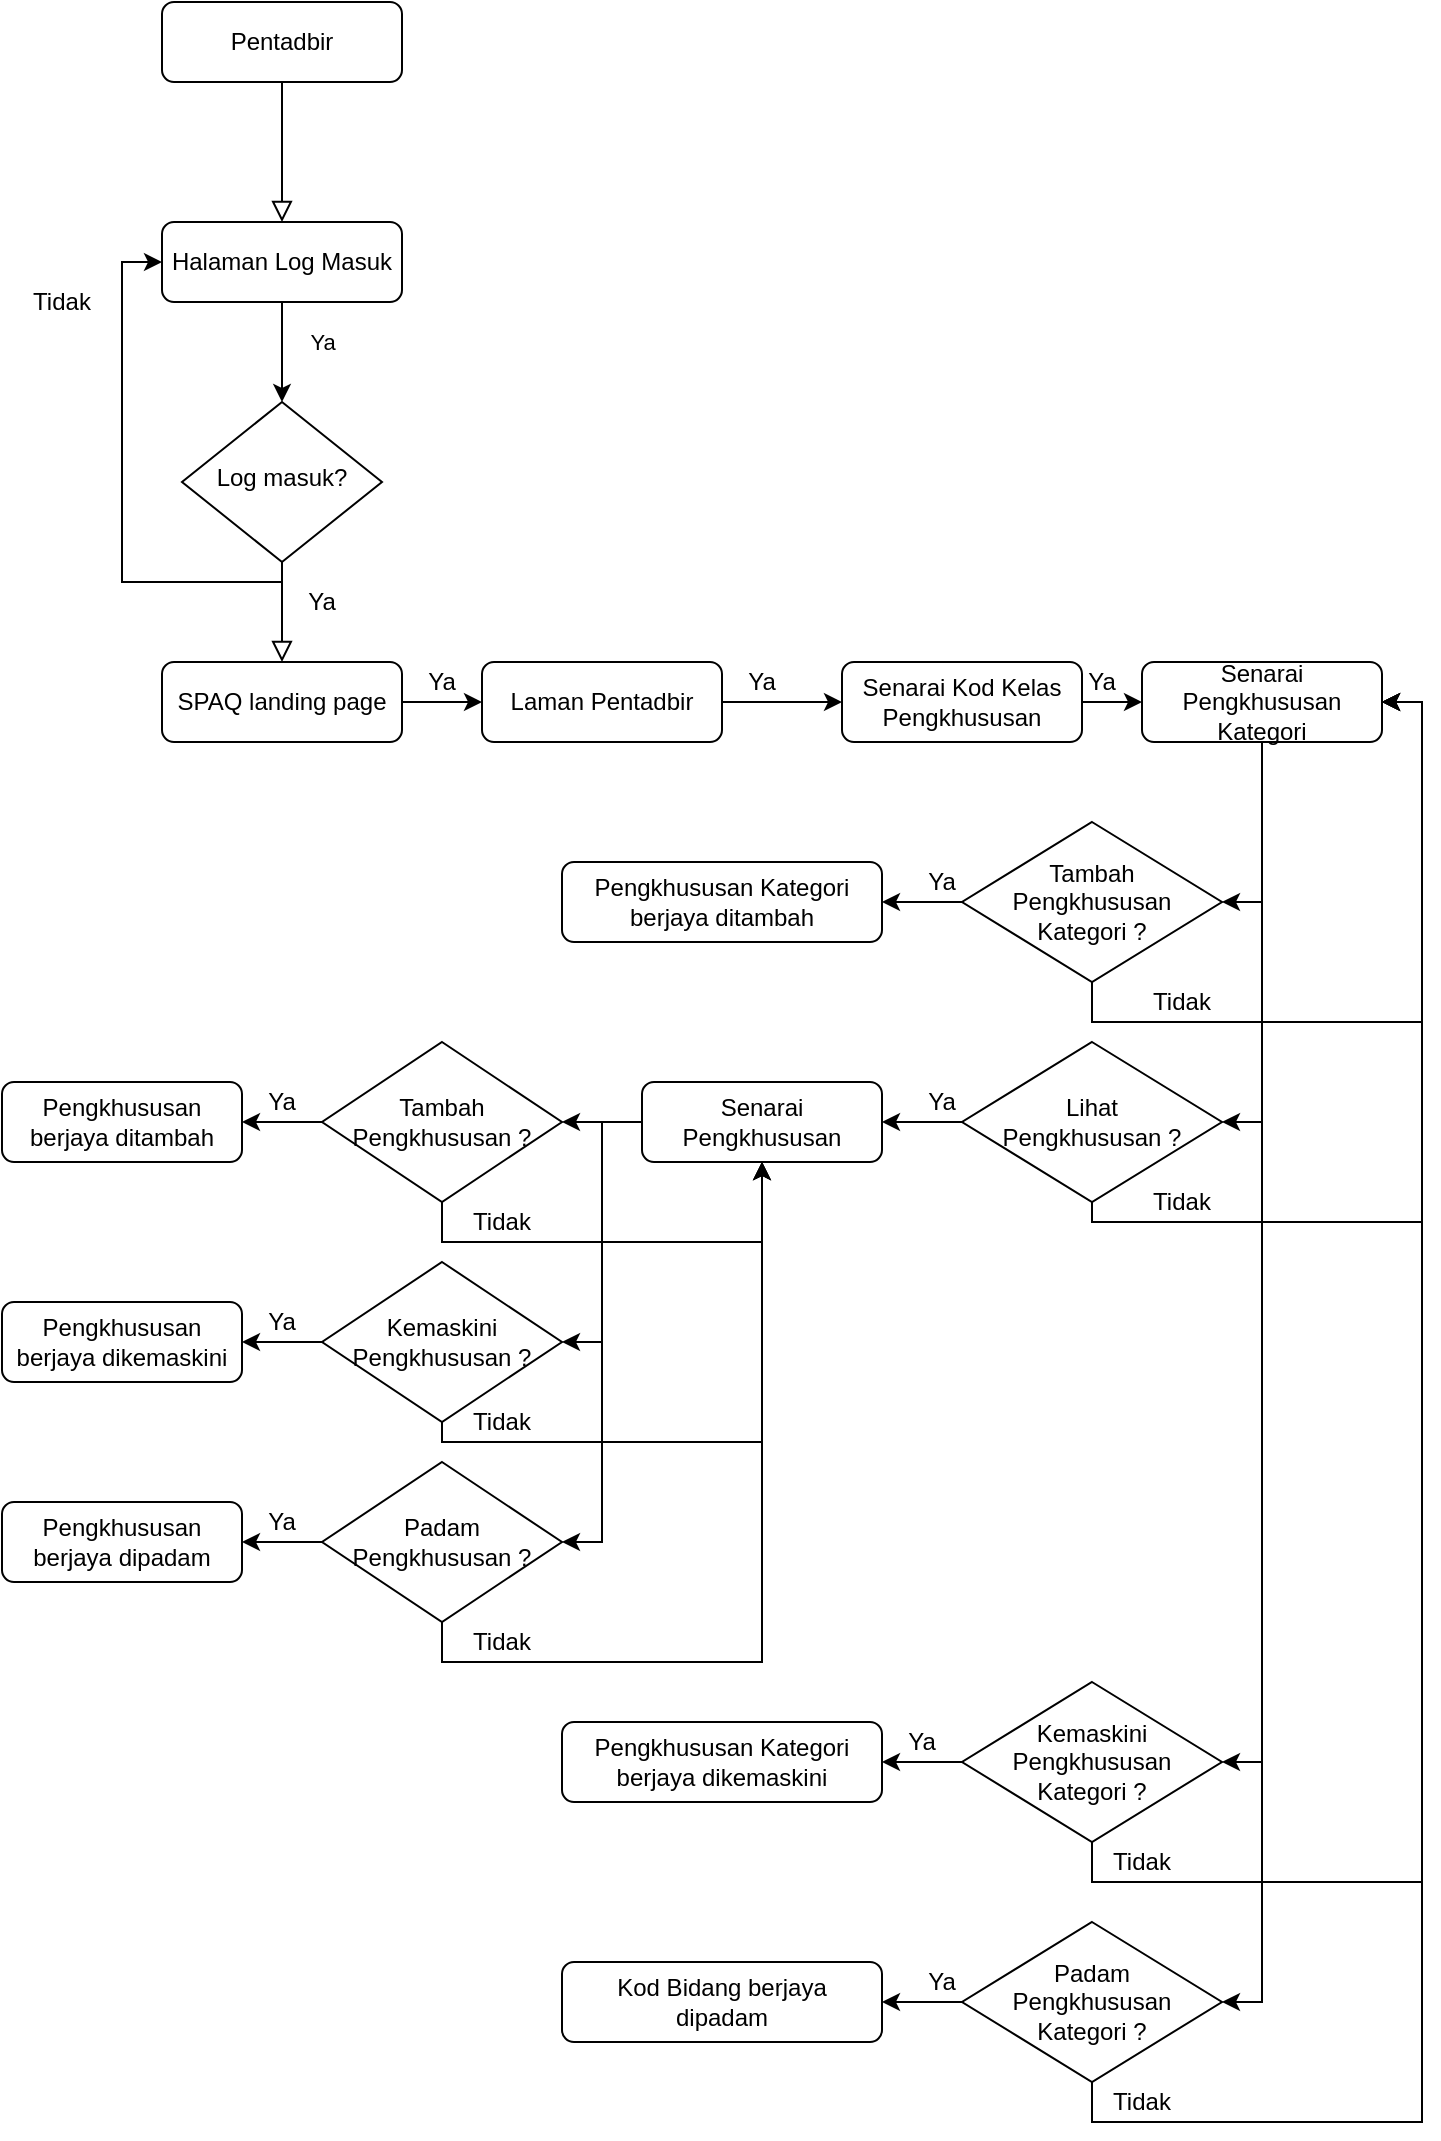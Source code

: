 <mxfile version="16.4.0" type="device"><diagram id="C5RBs43oDa-KdzZeNtuy" name="Page-1"><mxGraphModel dx="1038" dy="649" grid="1" gridSize="10" guides="1" tooltips="1" connect="1" arrows="1" fold="1" page="1" pageScale="1" pageWidth="827" pageHeight="1169" math="0" shadow="0"><root><mxCell id="WIyWlLk6GJQsqaUBKTNV-0"/><mxCell id="WIyWlLk6GJQsqaUBKTNV-1" parent="WIyWlLk6GJQsqaUBKTNV-0"/><mxCell id="WIyWlLk6GJQsqaUBKTNV-2" value="" style="rounded=0;html=1;jettySize=auto;orthogonalLoop=1;fontSize=11;endArrow=block;endFill=0;endSize=8;strokeWidth=1;shadow=0;labelBackgroundColor=none;edgeStyle=orthogonalEdgeStyle;" parent="WIyWlLk6GJQsqaUBKTNV-1" source="WIyWlLk6GJQsqaUBKTNV-3" edge="1"><mxGeometry relative="1" as="geometry"><mxPoint x="220" y="190" as="targetPoint"/><Array as="points"><mxPoint x="220" y="150"/><mxPoint x="220" y="150"/></Array></mxGeometry></mxCell><mxCell id="WIyWlLk6GJQsqaUBKTNV-3" value="Pentadbir" style="rounded=1;whiteSpace=wrap;html=1;fontSize=12;glass=0;strokeWidth=1;shadow=0;" parent="WIyWlLk6GJQsqaUBKTNV-1" vertex="1"><mxGeometry x="160" y="80" width="120" height="40" as="geometry"/></mxCell><mxCell id="WIyWlLk6GJQsqaUBKTNV-4" value="Ya" style="rounded=0;html=1;jettySize=auto;orthogonalLoop=1;fontSize=11;endArrow=block;endFill=0;endSize=8;strokeWidth=1;shadow=0;labelBackgroundColor=none;edgeStyle=orthogonalEdgeStyle;" parent="WIyWlLk6GJQsqaUBKTNV-1" source="WIyWlLk6GJQsqaUBKTNV-6" edge="1"><mxGeometry x="-1" y="112" relative="1" as="geometry"><mxPoint x="-92" y="-110" as="offset"/><mxPoint x="220" y="410" as="targetPoint"/></mxGeometry></mxCell><mxCell id="wQ1c3mNaPwX37DSXlB6W-2" style="edgeStyle=orthogonalEdgeStyle;rounded=0;orthogonalLoop=1;jettySize=auto;html=1;entryX=0;entryY=0.5;entryDx=0;entryDy=0;" parent="WIyWlLk6GJQsqaUBKTNV-1" source="WIyWlLk6GJQsqaUBKTNV-6" target="wQ1c3mNaPwX37DSXlB6W-0" edge="1"><mxGeometry relative="1" as="geometry"><Array as="points"><mxPoint x="220" y="370"/><mxPoint x="140" y="370"/><mxPoint x="140" y="210"/></Array></mxGeometry></mxCell><mxCell id="WIyWlLk6GJQsqaUBKTNV-6" value="Log masuk?" style="rhombus;whiteSpace=wrap;html=1;shadow=0;fontFamily=Helvetica;fontSize=12;align=center;strokeWidth=1;spacing=6;spacingTop=-4;" parent="WIyWlLk6GJQsqaUBKTNV-1" vertex="1"><mxGeometry x="170" y="280" width="100" height="80" as="geometry"/></mxCell><mxCell id="wQ1c3mNaPwX37DSXlB6W-3" style="edgeStyle=orthogonalEdgeStyle;rounded=0;orthogonalLoop=1;jettySize=auto;html=1;entryX=0;entryY=0.5;entryDx=0;entryDy=0;" parent="WIyWlLk6GJQsqaUBKTNV-1" source="WIyWlLk6GJQsqaUBKTNV-11" target="WIyWlLk6GJQsqaUBKTNV-12" edge="1"><mxGeometry relative="1" as="geometry"/></mxCell><mxCell id="WIyWlLk6GJQsqaUBKTNV-11" value="SPAQ landing page" style="rounded=1;whiteSpace=wrap;html=1;fontSize=12;glass=0;strokeWidth=1;shadow=0;" parent="WIyWlLk6GJQsqaUBKTNV-1" vertex="1"><mxGeometry x="160" y="410" width="120" height="40" as="geometry"/></mxCell><mxCell id="f2vMwZhSjut14dW5KTqg-9" style="edgeStyle=orthogonalEdgeStyle;rounded=0;orthogonalLoop=1;jettySize=auto;html=1;entryX=0;entryY=0.5;entryDx=0;entryDy=0;" parent="WIyWlLk6GJQsqaUBKTNV-1" source="WIyWlLk6GJQsqaUBKTNV-12" target="f2vMwZhSjut14dW5KTqg-0" edge="1"><mxGeometry relative="1" as="geometry"/></mxCell><mxCell id="WIyWlLk6GJQsqaUBKTNV-12" value="Laman Pentadbir" style="rounded=1;whiteSpace=wrap;html=1;fontSize=12;glass=0;strokeWidth=1;shadow=0;" parent="WIyWlLk6GJQsqaUBKTNV-1" vertex="1"><mxGeometry x="320" y="410" width="120" height="40" as="geometry"/></mxCell><mxCell id="wQ1c3mNaPwX37DSXlB6W-1" style="edgeStyle=orthogonalEdgeStyle;rounded=0;orthogonalLoop=1;jettySize=auto;html=1;entryX=0.5;entryY=0;entryDx=0;entryDy=0;" parent="WIyWlLk6GJQsqaUBKTNV-1" source="wQ1c3mNaPwX37DSXlB6W-0" target="WIyWlLk6GJQsqaUBKTNV-6" edge="1"><mxGeometry relative="1" as="geometry"/></mxCell><mxCell id="wQ1c3mNaPwX37DSXlB6W-0" value="Halaman Log Masuk" style="rounded=1;whiteSpace=wrap;html=1;fontSize=12;glass=0;strokeWidth=1;shadow=0;strokeColor=#000000;" parent="WIyWlLk6GJQsqaUBKTNV-1" vertex="1"><mxGeometry x="160" y="190" width="120" height="40" as="geometry"/></mxCell><mxCell id="wQ1c3mNaPwX37DSXlB6W-12" value="Tidak" style="text;html=1;strokeColor=none;fillColor=none;align=center;verticalAlign=middle;whiteSpace=wrap;rounded=0;" parent="WIyWlLk6GJQsqaUBKTNV-1" vertex="1"><mxGeometry x="90" y="220" width="40" height="20" as="geometry"/></mxCell><mxCell id="U3lluZmo_KN_DMhxbb7d-1" value="Ya" style="text;html=1;strokeColor=none;fillColor=none;align=center;verticalAlign=middle;whiteSpace=wrap;rounded=0;" parent="WIyWlLk6GJQsqaUBKTNV-1" vertex="1"><mxGeometry x="220" y="370" width="40" height="20" as="geometry"/></mxCell><mxCell id="f2vMwZhSjut14dW5KTqg-11" value="" style="edgeStyle=orthogonalEdgeStyle;rounded=0;orthogonalLoop=1;jettySize=auto;html=1;" parent="WIyWlLk6GJQsqaUBKTNV-1" source="f2vMwZhSjut14dW5KTqg-0" edge="1"><mxGeometry relative="1" as="geometry"><mxPoint x="650" y="430" as="targetPoint"/></mxGeometry></mxCell><mxCell id="f2vMwZhSjut14dW5KTqg-0" value="Senarai Kod Kelas Pengkhususan" style="rounded=1;whiteSpace=wrap;html=1;fontSize=12;glass=0;strokeWidth=1;shadow=0;" parent="WIyWlLk6GJQsqaUBKTNV-1" vertex="1"><mxGeometry x="500" y="410" width="120" height="40" as="geometry"/></mxCell><mxCell id="f2vMwZhSjut14dW5KTqg-16" style="edgeStyle=orthogonalEdgeStyle;rounded=0;orthogonalLoop=1;jettySize=auto;html=1;entryX=1;entryY=0.5;entryDx=0;entryDy=0;" parent="WIyWlLk6GJQsqaUBKTNV-1" source="f2vMwZhSjut14dW5KTqg-2" target="f2vMwZhSjut14dW5KTqg-3" edge="1"><mxGeometry relative="1" as="geometry"/></mxCell><mxCell id="f2vMwZhSjut14dW5KTqg-35" style="edgeStyle=orthogonalEdgeStyle;rounded=0;orthogonalLoop=1;jettySize=auto;html=1;entryX=1;entryY=0.5;entryDx=0;entryDy=0;exitX=0.5;exitY=1;exitDx=0;exitDy=0;" parent="WIyWlLk6GJQsqaUBKTNV-1" source="f2vMwZhSjut14dW5KTqg-2" target="f2vMwZhSjut14dW5KTqg-12" edge="1"><mxGeometry relative="1" as="geometry"/></mxCell><mxCell id="f2vMwZhSjut14dW5KTqg-2" value="Tambah &lt;br&gt;Pengkhususan&lt;br&gt;Kategori ?" style="rhombus;whiteSpace=wrap;html=1;" parent="WIyWlLk6GJQsqaUBKTNV-1" vertex="1"><mxGeometry x="560" y="490" width="130" height="80" as="geometry"/></mxCell><mxCell id="f2vMwZhSjut14dW5KTqg-3" value="Pengkhususan Kategori berjaya ditambah" style="rounded=1;whiteSpace=wrap;html=1;strokeColor=#000000;" parent="WIyWlLk6GJQsqaUBKTNV-1" vertex="1"><mxGeometry x="360" y="510" width="160" height="40" as="geometry"/></mxCell><mxCell id="f2vMwZhSjut14dW5KTqg-17" style="edgeStyle=orthogonalEdgeStyle;rounded=0;orthogonalLoop=1;jettySize=auto;html=1;entryX=1;entryY=0.5;entryDx=0;entryDy=0;" parent="WIyWlLk6GJQsqaUBKTNV-1" source="f2vMwZhSjut14dW5KTqg-6" target="f2vMwZhSjut14dW5KTqg-7" edge="1"><mxGeometry relative="1" as="geometry"/></mxCell><mxCell id="f2vMwZhSjut14dW5KTqg-36" style="edgeStyle=orthogonalEdgeStyle;rounded=0;orthogonalLoop=1;jettySize=auto;html=1;entryX=1;entryY=0.5;entryDx=0;entryDy=0;exitX=0.5;exitY=1;exitDx=0;exitDy=0;" parent="WIyWlLk6GJQsqaUBKTNV-1" source="f2vMwZhSjut14dW5KTqg-6" target="f2vMwZhSjut14dW5KTqg-12" edge="1"><mxGeometry relative="1" as="geometry"><mxPoint x="790" y="590" as="targetPoint"/><Array as="points"><mxPoint x="625" y="690"/><mxPoint x="790" y="690"/><mxPoint x="790" y="430"/></Array></mxGeometry></mxCell><mxCell id="f2vMwZhSjut14dW5KTqg-6" value="Lihat &lt;br&gt;Pengkhususan&amp;nbsp;?" style="rhombus;whiteSpace=wrap;html=1;" parent="WIyWlLk6GJQsqaUBKTNV-1" vertex="1"><mxGeometry x="560" y="600" width="130" height="80" as="geometry"/></mxCell><mxCell id="f2vMwZhSjut14dW5KTqg-20" style="edgeStyle=orthogonalEdgeStyle;rounded=0;orthogonalLoop=1;jettySize=auto;html=1;entryX=1;entryY=0.5;entryDx=0;entryDy=0;" parent="WIyWlLk6GJQsqaUBKTNV-1" source="f2vMwZhSjut14dW5KTqg-7" target="f2vMwZhSjut14dW5KTqg-18" edge="1"><mxGeometry relative="1" as="geometry"/></mxCell><mxCell id="f2vMwZhSjut14dW5KTqg-26" style="edgeStyle=orthogonalEdgeStyle;rounded=0;orthogonalLoop=1;jettySize=auto;html=1;entryX=1;entryY=0.5;entryDx=0;entryDy=0;" parent="WIyWlLk6GJQsqaUBKTNV-1" source="f2vMwZhSjut14dW5KTqg-7" target="f2vMwZhSjut14dW5KTqg-22" edge="1"><mxGeometry relative="1" as="geometry"/></mxCell><mxCell id="f2vMwZhSjut14dW5KTqg-27" style="edgeStyle=orthogonalEdgeStyle;rounded=0;orthogonalLoop=1;jettySize=auto;html=1;entryX=1;entryY=0.5;entryDx=0;entryDy=0;" parent="WIyWlLk6GJQsqaUBKTNV-1" source="f2vMwZhSjut14dW5KTqg-7" target="f2vMwZhSjut14dW5KTqg-23" edge="1"><mxGeometry relative="1" as="geometry"/></mxCell><mxCell id="f2vMwZhSjut14dW5KTqg-7" value="Senarai Pengkhususan" style="rounded=1;whiteSpace=wrap;html=1;strokeColor=#000000;" parent="WIyWlLk6GJQsqaUBKTNV-1" vertex="1"><mxGeometry x="400" y="620" width="120" height="40" as="geometry"/></mxCell><mxCell id="f2vMwZhSjut14dW5KTqg-13" style="edgeStyle=orthogonalEdgeStyle;rounded=0;orthogonalLoop=1;jettySize=auto;html=1;entryX=1;entryY=0.5;entryDx=0;entryDy=0;" parent="WIyWlLk6GJQsqaUBKTNV-1" source="f2vMwZhSjut14dW5KTqg-12" target="f2vMwZhSjut14dW5KTqg-2" edge="1"><mxGeometry relative="1" as="geometry"/></mxCell><mxCell id="f2vMwZhSjut14dW5KTqg-15" style="edgeStyle=orthogonalEdgeStyle;rounded=0;orthogonalLoop=1;jettySize=auto;html=1;entryX=1;entryY=0.5;entryDx=0;entryDy=0;" parent="WIyWlLk6GJQsqaUBKTNV-1" source="f2vMwZhSjut14dW5KTqg-12" target="f2vMwZhSjut14dW5KTqg-6" edge="1"><mxGeometry relative="1" as="geometry"/></mxCell><mxCell id="f2vMwZhSjut14dW5KTqg-37" style="edgeStyle=orthogonalEdgeStyle;rounded=0;orthogonalLoop=1;jettySize=auto;html=1;entryX=1;entryY=0.5;entryDx=0;entryDy=0;" parent="WIyWlLk6GJQsqaUBKTNV-1" source="f2vMwZhSjut14dW5KTqg-12" target="f2vMwZhSjut14dW5KTqg-33" edge="1"><mxGeometry relative="1" as="geometry"/></mxCell><mxCell id="f2vMwZhSjut14dW5KTqg-38" style="edgeStyle=orthogonalEdgeStyle;rounded=0;orthogonalLoop=1;jettySize=auto;html=1;entryX=1;entryY=0.5;entryDx=0;entryDy=0;" parent="WIyWlLk6GJQsqaUBKTNV-1" source="f2vMwZhSjut14dW5KTqg-12" target="f2vMwZhSjut14dW5KTqg-34" edge="1"><mxGeometry relative="1" as="geometry"/></mxCell><mxCell id="f2vMwZhSjut14dW5KTqg-12" value="Senarai&lt;br&gt;Pengkhususan Kategori" style="rounded=1;whiteSpace=wrap;html=1;fontSize=12;glass=0;strokeWidth=1;shadow=0;" parent="WIyWlLk6GJQsqaUBKTNV-1" vertex="1"><mxGeometry x="650" y="410" width="120" height="40" as="geometry"/></mxCell><mxCell id="f2vMwZhSjut14dW5KTqg-21" style="edgeStyle=orthogonalEdgeStyle;rounded=0;orthogonalLoop=1;jettySize=auto;html=1;entryX=1;entryY=0.5;entryDx=0;entryDy=0;" parent="WIyWlLk6GJQsqaUBKTNV-1" source="f2vMwZhSjut14dW5KTqg-18" target="f2vMwZhSjut14dW5KTqg-19" edge="1"><mxGeometry relative="1" as="geometry"/></mxCell><mxCell id="f2vMwZhSjut14dW5KTqg-30" style="edgeStyle=orthogonalEdgeStyle;rounded=0;orthogonalLoop=1;jettySize=auto;html=1;exitX=0.5;exitY=1;exitDx=0;exitDy=0;" parent="WIyWlLk6GJQsqaUBKTNV-1" source="f2vMwZhSjut14dW5KTqg-18" edge="1"><mxGeometry relative="1" as="geometry"><mxPoint x="460" y="660" as="targetPoint"/><Array as="points"><mxPoint x="300" y="700"/><mxPoint x="460" y="700"/></Array></mxGeometry></mxCell><mxCell id="f2vMwZhSjut14dW5KTqg-18" value="Tambah Pengkhususan&amp;nbsp;?" style="rhombus;whiteSpace=wrap;html=1;" parent="WIyWlLk6GJQsqaUBKTNV-1" vertex="1"><mxGeometry x="240" y="600" width="120" height="80" as="geometry"/></mxCell><mxCell id="f2vMwZhSjut14dW5KTqg-19" value="Pengkhususan berjaya ditambah" style="rounded=1;whiteSpace=wrap;html=1;strokeColor=#000000;" parent="WIyWlLk6GJQsqaUBKTNV-1" vertex="1"><mxGeometry x="80" y="620" width="120" height="40" as="geometry"/></mxCell><mxCell id="f2vMwZhSjut14dW5KTqg-28" style="edgeStyle=orthogonalEdgeStyle;rounded=0;orthogonalLoop=1;jettySize=auto;html=1;entryX=1;entryY=0.5;entryDx=0;entryDy=0;" parent="WIyWlLk6GJQsqaUBKTNV-1" source="f2vMwZhSjut14dW5KTqg-22" target="f2vMwZhSjut14dW5KTqg-24" edge="1"><mxGeometry relative="1" as="geometry"/></mxCell><mxCell id="f2vMwZhSjut14dW5KTqg-69" style="edgeStyle=orthogonalEdgeStyle;rounded=0;orthogonalLoop=1;jettySize=auto;html=1;entryX=0.5;entryY=1;entryDx=0;entryDy=0;exitX=0.5;exitY=1;exitDx=0;exitDy=0;" parent="WIyWlLk6GJQsqaUBKTNV-1" source="f2vMwZhSjut14dW5KTqg-22" target="f2vMwZhSjut14dW5KTqg-7" edge="1"><mxGeometry relative="1" as="geometry"><Array as="points"><mxPoint x="300" y="800"/><mxPoint x="460" y="800"/></Array></mxGeometry></mxCell><mxCell id="f2vMwZhSjut14dW5KTqg-22" value="Kemaskini Pengkhususan&amp;nbsp;?" style="rhombus;whiteSpace=wrap;html=1;" parent="WIyWlLk6GJQsqaUBKTNV-1" vertex="1"><mxGeometry x="240" y="710" width="120" height="80" as="geometry"/></mxCell><mxCell id="f2vMwZhSjut14dW5KTqg-29" style="edgeStyle=orthogonalEdgeStyle;rounded=0;orthogonalLoop=1;jettySize=auto;html=1;entryX=1;entryY=0.5;entryDx=0;entryDy=0;" parent="WIyWlLk6GJQsqaUBKTNV-1" source="f2vMwZhSjut14dW5KTqg-23" target="f2vMwZhSjut14dW5KTqg-25" edge="1"><mxGeometry relative="1" as="geometry"/></mxCell><mxCell id="f2vMwZhSjut14dW5KTqg-32" style="edgeStyle=orthogonalEdgeStyle;rounded=0;orthogonalLoop=1;jettySize=auto;html=1;exitX=0.5;exitY=1;exitDx=0;exitDy=0;entryX=0.5;entryY=1;entryDx=0;entryDy=0;" parent="WIyWlLk6GJQsqaUBKTNV-1" source="f2vMwZhSjut14dW5KTqg-23" target="f2vMwZhSjut14dW5KTqg-7" edge="1"><mxGeometry relative="1" as="geometry"><mxPoint x="490" y="660" as="targetPoint"/></mxGeometry></mxCell><mxCell id="f2vMwZhSjut14dW5KTqg-23" value="Padam Pengkhususan&amp;nbsp;?" style="rhombus;whiteSpace=wrap;html=1;" parent="WIyWlLk6GJQsqaUBKTNV-1" vertex="1"><mxGeometry x="240" y="810" width="120" height="80" as="geometry"/></mxCell><mxCell id="f2vMwZhSjut14dW5KTqg-24" value="Pengkhususan berjaya dikemaskini" style="rounded=1;whiteSpace=wrap;html=1;strokeColor=#000000;" parent="WIyWlLk6GJQsqaUBKTNV-1" vertex="1"><mxGeometry x="80" y="730" width="120" height="40" as="geometry"/></mxCell><mxCell id="f2vMwZhSjut14dW5KTqg-25" value="Pengkhususan berjaya dipadam" style="rounded=1;whiteSpace=wrap;html=1;strokeColor=#000000;" parent="WIyWlLk6GJQsqaUBKTNV-1" vertex="1"><mxGeometry x="80" y="830" width="120" height="40" as="geometry"/></mxCell><mxCell id="f2vMwZhSjut14dW5KTqg-41" style="edgeStyle=orthogonalEdgeStyle;rounded=0;orthogonalLoop=1;jettySize=auto;html=1;entryX=1;entryY=0.5;entryDx=0;entryDy=0;" parent="WIyWlLk6GJQsqaUBKTNV-1" source="f2vMwZhSjut14dW5KTqg-33" target="f2vMwZhSjut14dW5KTqg-39" edge="1"><mxGeometry relative="1" as="geometry"/></mxCell><mxCell id="f2vMwZhSjut14dW5KTqg-66" style="edgeStyle=orthogonalEdgeStyle;rounded=0;orthogonalLoop=1;jettySize=auto;html=1;entryX=1;entryY=0.5;entryDx=0;entryDy=0;exitX=0.5;exitY=1;exitDx=0;exitDy=0;" parent="WIyWlLk6GJQsqaUBKTNV-1" source="f2vMwZhSjut14dW5KTqg-33" target="f2vMwZhSjut14dW5KTqg-12" edge="1"><mxGeometry relative="1" as="geometry"/></mxCell><mxCell id="f2vMwZhSjut14dW5KTqg-33" value="Kemaskini &lt;br&gt;Pengkhususan&lt;br&gt;Kategori ?" style="rhombus;whiteSpace=wrap;html=1;" parent="WIyWlLk6GJQsqaUBKTNV-1" vertex="1"><mxGeometry x="560" y="920" width="130" height="80" as="geometry"/></mxCell><mxCell id="f2vMwZhSjut14dW5KTqg-42" style="edgeStyle=orthogonalEdgeStyle;rounded=0;orthogonalLoop=1;jettySize=auto;html=1;entryX=1;entryY=0.5;entryDx=0;entryDy=0;" parent="WIyWlLk6GJQsqaUBKTNV-1" source="f2vMwZhSjut14dW5KTqg-34" target="f2vMwZhSjut14dW5KTqg-40" edge="1"><mxGeometry relative="1" as="geometry"/></mxCell><mxCell id="f2vMwZhSjut14dW5KTqg-67" style="edgeStyle=orthogonalEdgeStyle;rounded=0;orthogonalLoop=1;jettySize=auto;html=1;entryX=1;entryY=0.5;entryDx=0;entryDy=0;exitX=0.5;exitY=1;exitDx=0;exitDy=0;" parent="WIyWlLk6GJQsqaUBKTNV-1" source="f2vMwZhSjut14dW5KTqg-34" target="f2vMwZhSjut14dW5KTqg-12" edge="1"><mxGeometry relative="1" as="geometry"/></mxCell><mxCell id="f2vMwZhSjut14dW5KTqg-34" value="Padam &lt;br&gt;Pengkhususan Kategori&amp;nbsp;?" style="rhombus;whiteSpace=wrap;html=1;" parent="WIyWlLk6GJQsqaUBKTNV-1" vertex="1"><mxGeometry x="560" y="1040" width="130" height="80" as="geometry"/></mxCell><mxCell id="f2vMwZhSjut14dW5KTqg-39" value="Pengkhususan Kategori berjaya dikemaskini" style="rounded=1;whiteSpace=wrap;html=1;strokeColor=#000000;" parent="WIyWlLk6GJQsqaUBKTNV-1" vertex="1"><mxGeometry x="360" y="940" width="160" height="40" as="geometry"/></mxCell><mxCell id="f2vMwZhSjut14dW5KTqg-40" value="Kod Bidang berjaya&lt;br&gt;dipadam" style="rounded=1;whiteSpace=wrap;html=1;strokeColor=#000000;" parent="WIyWlLk6GJQsqaUBKTNV-1" vertex="1"><mxGeometry x="360" y="1060" width="160" height="40" as="geometry"/></mxCell><mxCell id="f2vMwZhSjut14dW5KTqg-46" value="Ya" style="text;html=1;strokeColor=none;fillColor=none;align=center;verticalAlign=middle;whiteSpace=wrap;rounded=0;" parent="WIyWlLk6GJQsqaUBKTNV-1" vertex="1"><mxGeometry x="440" y="410" width="40" height="20" as="geometry"/></mxCell><mxCell id="f2vMwZhSjut14dW5KTqg-47" value="Ya" style="text;html=1;strokeColor=none;fillColor=none;align=center;verticalAlign=middle;whiteSpace=wrap;rounded=0;" parent="WIyWlLk6GJQsqaUBKTNV-1" vertex="1"><mxGeometry x="610" y="410" width="40" height="20" as="geometry"/></mxCell><mxCell id="f2vMwZhSjut14dW5KTqg-48" value="Ya" style="text;html=1;strokeColor=none;fillColor=none;align=center;verticalAlign=middle;whiteSpace=wrap;rounded=0;" parent="WIyWlLk6GJQsqaUBKTNV-1" vertex="1"><mxGeometry x="280" y="410" width="40" height="20" as="geometry"/></mxCell><mxCell id="f2vMwZhSjut14dW5KTqg-49" value="Ya" style="text;html=1;strokeColor=none;fillColor=none;align=center;verticalAlign=middle;whiteSpace=wrap;rounded=0;" parent="WIyWlLk6GJQsqaUBKTNV-1" vertex="1"><mxGeometry x="530" y="510" width="40" height="20" as="geometry"/></mxCell><mxCell id="f2vMwZhSjut14dW5KTqg-50" value="Ya" style="text;html=1;strokeColor=none;fillColor=none;align=center;verticalAlign=middle;whiteSpace=wrap;rounded=0;" parent="WIyWlLk6GJQsqaUBKTNV-1" vertex="1"><mxGeometry x="530" y="1060" width="40" height="20" as="geometry"/></mxCell><mxCell id="f2vMwZhSjut14dW5KTqg-51" value="Ya" style="text;html=1;strokeColor=none;fillColor=none;align=center;verticalAlign=middle;whiteSpace=wrap;rounded=0;" parent="WIyWlLk6GJQsqaUBKTNV-1" vertex="1"><mxGeometry x="200" y="730" width="40" height="20" as="geometry"/></mxCell><mxCell id="f2vMwZhSjut14dW5KTqg-52" value="Ya" style="text;html=1;strokeColor=none;fillColor=none;align=center;verticalAlign=middle;whiteSpace=wrap;rounded=0;" parent="WIyWlLk6GJQsqaUBKTNV-1" vertex="1"><mxGeometry x="200" y="620" width="40" height="20" as="geometry"/></mxCell><mxCell id="f2vMwZhSjut14dW5KTqg-53" value="Ya" style="text;html=1;strokeColor=none;fillColor=none;align=center;verticalAlign=middle;whiteSpace=wrap;rounded=0;" parent="WIyWlLk6GJQsqaUBKTNV-1" vertex="1"><mxGeometry x="530" y="620" width="40" height="20" as="geometry"/></mxCell><mxCell id="f2vMwZhSjut14dW5KTqg-55" value="Ya" style="text;html=1;strokeColor=none;fillColor=none;align=center;verticalAlign=middle;whiteSpace=wrap;rounded=0;" parent="WIyWlLk6GJQsqaUBKTNV-1" vertex="1"><mxGeometry x="520" y="940" width="40" height="20" as="geometry"/></mxCell><mxCell id="f2vMwZhSjut14dW5KTqg-56" value="Ya" style="text;html=1;strokeColor=none;fillColor=none;align=center;verticalAlign=middle;whiteSpace=wrap;rounded=0;" parent="WIyWlLk6GJQsqaUBKTNV-1" vertex="1"><mxGeometry x="200" y="830" width="40" height="20" as="geometry"/></mxCell><mxCell id="f2vMwZhSjut14dW5KTqg-59" value="Tidak" style="text;html=1;strokeColor=none;fillColor=none;align=center;verticalAlign=middle;whiteSpace=wrap;rounded=0;" parent="WIyWlLk6GJQsqaUBKTNV-1" vertex="1"><mxGeometry x="310" y="890" width="40" height="20" as="geometry"/></mxCell><mxCell id="f2vMwZhSjut14dW5KTqg-60" value="Tidak" style="text;html=1;strokeColor=none;fillColor=none;align=center;verticalAlign=middle;whiteSpace=wrap;rounded=0;" parent="WIyWlLk6GJQsqaUBKTNV-1" vertex="1"><mxGeometry x="630" y="1000" width="40" height="20" as="geometry"/></mxCell><mxCell id="f2vMwZhSjut14dW5KTqg-61" value="Tidak" style="text;html=1;strokeColor=none;fillColor=none;align=center;verticalAlign=middle;whiteSpace=wrap;rounded=0;" parent="WIyWlLk6GJQsqaUBKTNV-1" vertex="1"><mxGeometry x="310" y="680" width="40" height="20" as="geometry"/></mxCell><mxCell id="f2vMwZhSjut14dW5KTqg-62" value="Tidak" style="text;html=1;strokeColor=none;fillColor=none;align=center;verticalAlign=middle;whiteSpace=wrap;rounded=0;" parent="WIyWlLk6GJQsqaUBKTNV-1" vertex="1"><mxGeometry x="650" y="670" width="40" height="20" as="geometry"/></mxCell><mxCell id="f2vMwZhSjut14dW5KTqg-63" value="Tidak" style="text;html=1;strokeColor=none;fillColor=none;align=center;verticalAlign=middle;whiteSpace=wrap;rounded=0;" parent="WIyWlLk6GJQsqaUBKTNV-1" vertex="1"><mxGeometry x="630" y="1120" width="40" height="20" as="geometry"/></mxCell><mxCell id="f2vMwZhSjut14dW5KTqg-64" value="Tidak" style="text;html=1;strokeColor=none;fillColor=none;align=center;verticalAlign=middle;whiteSpace=wrap;rounded=0;" parent="WIyWlLk6GJQsqaUBKTNV-1" vertex="1"><mxGeometry x="310" y="780" width="40" height="20" as="geometry"/></mxCell><mxCell id="f2vMwZhSjut14dW5KTqg-65" value="Tidak" style="text;html=1;strokeColor=none;fillColor=none;align=center;verticalAlign=middle;whiteSpace=wrap;rounded=0;" parent="WIyWlLk6GJQsqaUBKTNV-1" vertex="1"><mxGeometry x="650" y="570" width="40" height="20" as="geometry"/></mxCell></root></mxGraphModel></diagram></mxfile>